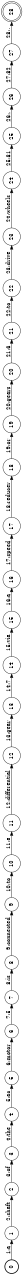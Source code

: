 digraph FST {
rankdir = LR;
size = "8.5,11";
label = "";
center = 1;
orientation = Landscape;
ranksep = "0.4";
nodesep = "0.25";
0 [label = "0", shape = circle, style = bold, fontsize = 14]
	0 -> 1 [label = "1:a", fontsize = 14];
1 [label = "1", shape = circle, style = solid, fontsize = 14]
	1 -> 2 [label = "2:shaft", fontsize = 14];
2 [label = "2", shape = circle, style = solid, fontsize = 14]
	2 -> 3 [label = "3:of", fontsize = 14];
3 [label = "3", shape = circle, style = solid, fontsize = 14]
	3 -> 4 [label = "4:the", fontsize = 14];
4 [label = "4", shape = circle, style = solid, fontsize = 14]
	4 -> 5 [label = "5:ac", fontsize = 14];
5 [label = "5", shape = circle, style = solid, fontsize = 14]
	5 -> 6 [label = "6:motor", fontsize = 14];
6 [label = "6", shape = circle, style = solid, fontsize = 14]
	6 -> 7 [label = "7:5", fontsize = 14];
7 [label = "7", shape = circle, style = solid, fontsize = 14]
	7 -> 8 [label = "8:is", fontsize = 14];
8 [label = "8", shape = circle, style = solid, fontsize = 14]
	8 -> 9 [label = "9:connected", fontsize = 14];
9 [label = "9", shape = circle, style = solid, fontsize = 14]
	9 -> 10 [label = "10:to", fontsize = 14];
10 [label = "10", shape = circle, style = solid, fontsize = 14]
	10 -> 11 [label = "11:a", fontsize = 14];
11 [label = "11", shape = circle, style = solid, fontsize = 14]
	11 -> 12 [label = "12:differential", fontsize = 14];
12 [label = "12", shape = circle, style = solid, fontsize = 14]
	12 -> 13 [label = "13:gear", fontsize = 14];
13 [label = "13", shape = circle, style = solid, fontsize = 14]
	13 -> 14 [label = "14:7", fontsize = 14];
14 [label = "14", shape = circle, style = solid, fontsize = 14]
	14 -> 15 [label = "15:via", fontsize = 14];
15 [label = "15", shape = circle, style = solid, fontsize = 14]
	15 -> 16 [label = "16:a", fontsize = 14];
16 [label = "16", shape = circle, style = solid, fontsize = 14]
	16 -> 17 [label = "17:speed", fontsize = 14];
17 [label = "17", shape = circle, style = solid, fontsize = 14]
	17 -> 18 [label = "18:reducer", fontsize = 14];
18 [label = "18", shape = circle, style = solid, fontsize = 14]
	18 -> 19 [label = "19:or", fontsize = 14];
19 [label = "19", shape = circle, style = solid, fontsize = 14]
	19 -> 20 [label = "20:gears", fontsize = 14];
20 [label = "20", shape = circle, style = solid, fontsize = 14]
	20 -> 21 [label = "21:6", fontsize = 14];
21 [label = "21", shape = circle, style = solid, fontsize = 14]
	21 -> 22 [label = "22:to", fontsize = 14];
22 [label = "22", shape = circle, style = solid, fontsize = 14]
	22 -> 23 [label = "23:drive", fontsize = 14];
23 [label = "23", shape = circle, style = solid, fontsize = 14]
	23 -> 24 [label = "24:wheels", fontsize = 14];
24 [label = "24", shape = circle, style = solid, fontsize = 14]
	24 -> 25 [label = "25:81", fontsize = 14];
25 [label = "25", shape = circle, style = solid, fontsize = 14]
	25 -> 26 [label = "26:,", fontsize = 14];
26 [label = "26", shape = circle, style = solid, fontsize = 14]
	26 -> 27 [label = "27:82", fontsize = 14];
27 [label = "27", shape = circle, style = solid, fontsize = 14]
	27 -> 28 [label = "28:.", fontsize = 14];
28 [label = "28", shape = doublecircle, style = solid, fontsize = 14]
}
